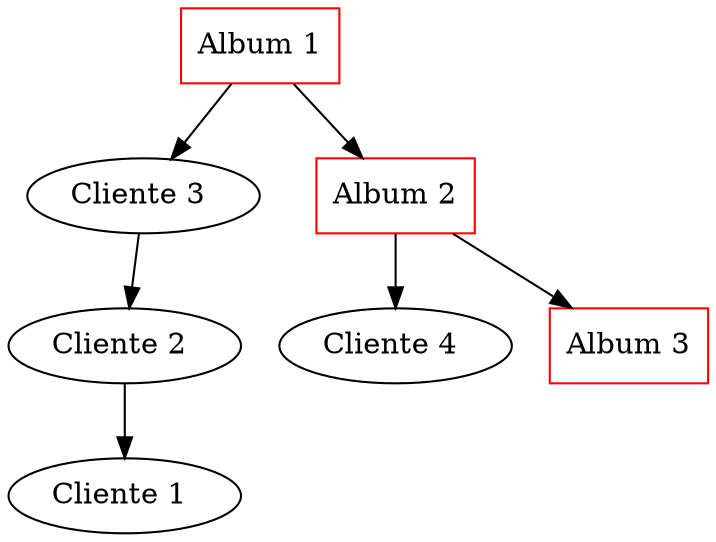  digraph G {
 rankdir=down;
 node0 [label="Album 1", color="red", shape="rectangle"];
 element00 [label="Cliente 3 ", shape="ellipse"];
 node0 -> element00 [dir="down"];
 element00 -> element01 [dir="down"];
 element01 [label="Cliente 2 ", shape="ellipse"];
 element01 -> element02 [dir="down"];
 element02 [label="Cliente 1 ", shape="ellipse"];
 node1 [label="Album 2", color="red", shape="rectangle"];
 element10 [label="Cliente 4 ", shape="ellipse"];
 node1 -> element10 [dir="down"];
 node0 -> node1 [dir="fordward"];
 node2 [label="Album 3", color="red", shape="rectangle"];
 node1 -> node2 [dir="fordward"];
 }

